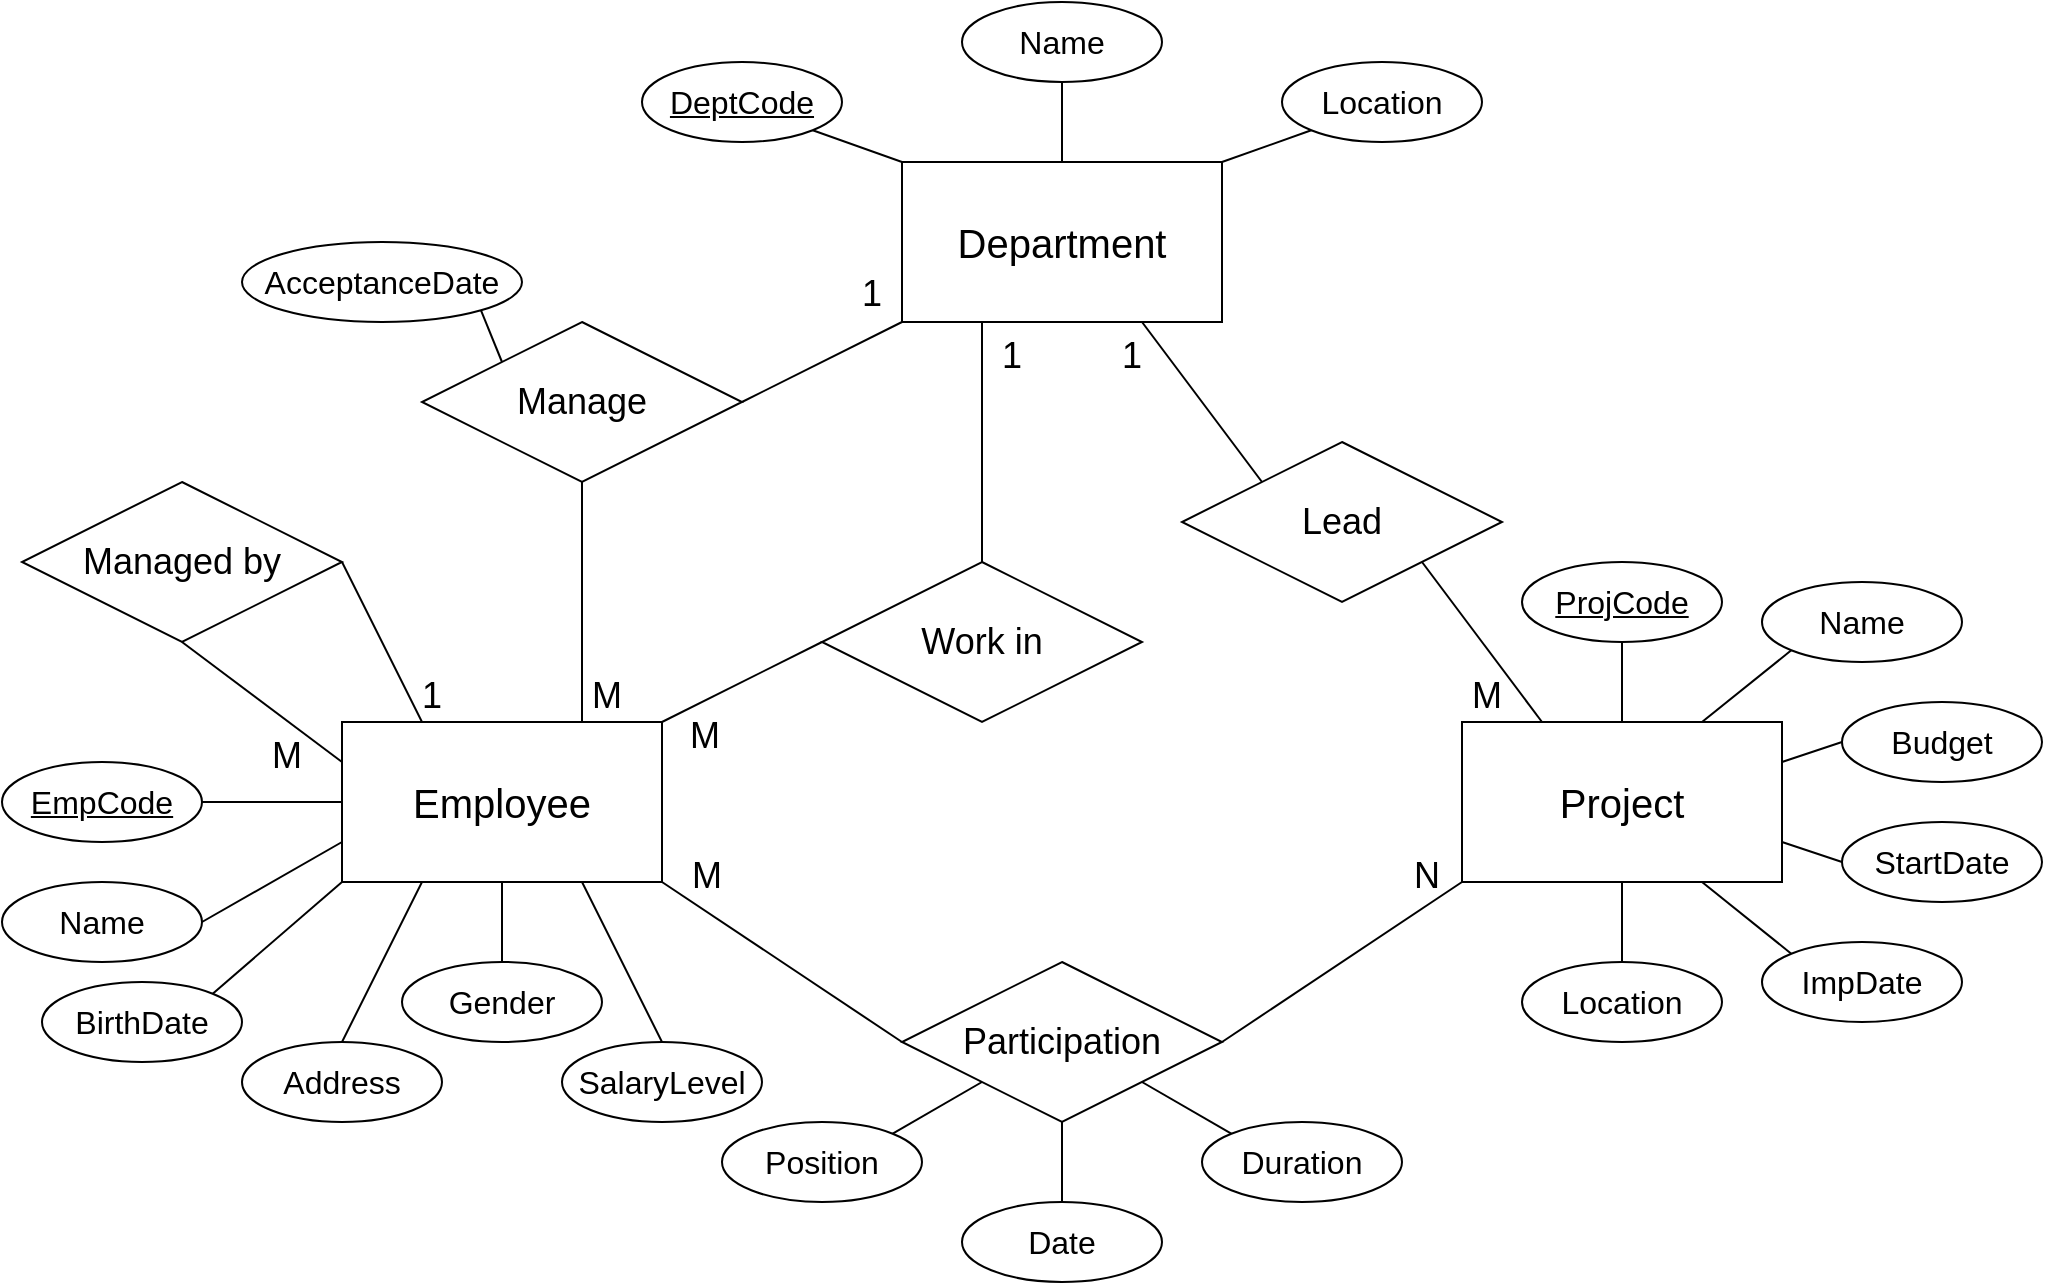 <mxfile version="20.6.0" type="github">
  <diagram id="R2lEEEUBdFMjLlhIrx00" name="Page-1">
    <mxGraphModel dx="1157" dy="705" grid="1" gridSize="10" guides="1" tooltips="1" connect="1" arrows="1" fold="1" page="1" pageScale="1" pageWidth="1169" pageHeight="827" math="0" shadow="0" extFonts="Permanent Marker^https://fonts.googleapis.com/css?family=Permanent+Marker">
      <root>
        <mxCell id="0" />
        <mxCell id="1" parent="0" />
        <mxCell id="7aotdKkFnBZWeoV24bbZ-1" value="Employee" style="whiteSpace=wrap;html=1;align=center;fontSize=20;" vertex="1" parent="1">
          <mxGeometry x="240" y="440" width="160" height="80" as="geometry" />
        </mxCell>
        <mxCell id="7aotdKkFnBZWeoV24bbZ-2" value="Department" style="whiteSpace=wrap;html=1;align=center;fontSize=20;" vertex="1" parent="1">
          <mxGeometry x="520" y="160" width="160" height="80" as="geometry" />
        </mxCell>
        <mxCell id="7aotdKkFnBZWeoV24bbZ-3" value="Project" style="whiteSpace=wrap;html=1;align=center;fontSize=20;" vertex="1" parent="1">
          <mxGeometry x="800" y="440" width="160" height="80" as="geometry" />
        </mxCell>
        <mxCell id="7aotdKkFnBZWeoV24bbZ-4" value="&lt;font style=&quot;font-size: 18px;&quot;&gt;Work in&lt;/font&gt;" style="shape=rhombus;perimeter=rhombusPerimeter;whiteSpace=wrap;html=1;align=center;fontSize=18;" vertex="1" parent="1">
          <mxGeometry x="480" y="360" width="160" height="80" as="geometry" />
        </mxCell>
        <mxCell id="7aotdKkFnBZWeoV24bbZ-5" value="Lead" style="shape=rhombus;perimeter=rhombusPerimeter;whiteSpace=wrap;html=1;align=center;fontSize=18;" vertex="1" parent="1">
          <mxGeometry x="660" y="300" width="160" height="80" as="geometry" />
        </mxCell>
        <mxCell id="7aotdKkFnBZWeoV24bbZ-6" value="" style="endArrow=none;html=1;rounded=0;fontSize=18;exitX=0.5;exitY=0;exitDx=0;exitDy=0;entryX=0.25;entryY=1;entryDx=0;entryDy=0;" edge="1" parent="1" source="7aotdKkFnBZWeoV24bbZ-4" target="7aotdKkFnBZWeoV24bbZ-2">
          <mxGeometry relative="1" as="geometry">
            <mxPoint x="560" y="470" as="sourcePoint" />
            <mxPoint x="720" y="470" as="targetPoint" />
          </mxGeometry>
        </mxCell>
        <mxCell id="7aotdKkFnBZWeoV24bbZ-7" value="1" style="resizable=0;html=1;align=right;verticalAlign=bottom;fontSize=18;" connectable="0" vertex="1" parent="7aotdKkFnBZWeoV24bbZ-6">
          <mxGeometry x="1" relative="1" as="geometry">
            <mxPoint x="20" y="30" as="offset" />
          </mxGeometry>
        </mxCell>
        <mxCell id="7aotdKkFnBZWeoV24bbZ-8" value="" style="endArrow=none;html=1;rounded=0;fontSize=18;exitX=0;exitY=0;exitDx=0;exitDy=0;entryX=0.75;entryY=1;entryDx=0;entryDy=0;" edge="1" parent="1" source="7aotdKkFnBZWeoV24bbZ-5" target="7aotdKkFnBZWeoV24bbZ-2">
          <mxGeometry relative="1" as="geometry">
            <mxPoint x="560" y="470" as="sourcePoint" />
            <mxPoint x="720" y="470" as="targetPoint" />
          </mxGeometry>
        </mxCell>
        <mxCell id="7aotdKkFnBZWeoV24bbZ-9" value="1" style="resizable=0;html=1;align=right;verticalAlign=bottom;fontSize=18;" connectable="0" vertex="1" parent="7aotdKkFnBZWeoV24bbZ-8">
          <mxGeometry x="1" relative="1" as="geometry">
            <mxPoint y="30" as="offset" />
          </mxGeometry>
        </mxCell>
        <mxCell id="7aotdKkFnBZWeoV24bbZ-10" value="" style="endArrow=none;html=1;rounded=0;fontSize=18;entryX=1;entryY=0;entryDx=0;entryDy=0;exitX=0;exitY=0.5;exitDx=0;exitDy=0;" edge="1" parent="1" source="7aotdKkFnBZWeoV24bbZ-4" target="7aotdKkFnBZWeoV24bbZ-1">
          <mxGeometry relative="1" as="geometry">
            <mxPoint x="440" y="414" as="sourcePoint" />
            <mxPoint x="600" y="414" as="targetPoint" />
          </mxGeometry>
        </mxCell>
        <mxCell id="7aotdKkFnBZWeoV24bbZ-11" value="M" style="resizable=0;html=1;align=right;verticalAlign=bottom;fontSize=18;" connectable="0" vertex="1" parent="7aotdKkFnBZWeoV24bbZ-10">
          <mxGeometry x="1" relative="1" as="geometry">
            <mxPoint x="30" y="20" as="offset" />
          </mxGeometry>
        </mxCell>
        <mxCell id="7aotdKkFnBZWeoV24bbZ-12" value="" style="endArrow=none;html=1;rounded=0;fontSize=18;exitX=1;exitY=1;exitDx=0;exitDy=0;entryX=0.25;entryY=0;entryDx=0;entryDy=0;" edge="1" parent="1" source="7aotdKkFnBZWeoV24bbZ-5" target="7aotdKkFnBZWeoV24bbZ-3">
          <mxGeometry relative="1" as="geometry">
            <mxPoint x="570" y="480" as="sourcePoint" />
            <mxPoint x="730" y="480" as="targetPoint" />
          </mxGeometry>
        </mxCell>
        <mxCell id="7aotdKkFnBZWeoV24bbZ-13" value="M" style="resizable=0;html=1;align=right;verticalAlign=bottom;fontSize=18;" connectable="0" vertex="1" parent="7aotdKkFnBZWeoV24bbZ-12">
          <mxGeometry x="1" relative="1" as="geometry">
            <mxPoint x="-20" as="offset" />
          </mxGeometry>
        </mxCell>
        <mxCell id="7aotdKkFnBZWeoV24bbZ-14" value="&lt;font style=&quot;font-size: 18px;&quot;&gt;Managed by&lt;/font&gt;" style="shape=rhombus;perimeter=rhombusPerimeter;whiteSpace=wrap;html=1;align=center;fontSize=18;" vertex="1" parent="1">
          <mxGeometry x="80" y="320" width="160" height="80" as="geometry" />
        </mxCell>
        <mxCell id="7aotdKkFnBZWeoV24bbZ-15" value="" style="endArrow=none;html=1;rounded=0;fontSize=18;exitX=1;exitY=0.5;exitDx=0;exitDy=0;entryX=0.25;entryY=0;entryDx=0;entryDy=0;" edge="1" parent="1" source="7aotdKkFnBZWeoV24bbZ-14" target="7aotdKkFnBZWeoV24bbZ-1">
          <mxGeometry relative="1" as="geometry">
            <mxPoint x="510" y="330" as="sourcePoint" />
            <mxPoint x="570" y="250" as="targetPoint" />
          </mxGeometry>
        </mxCell>
        <mxCell id="7aotdKkFnBZWeoV24bbZ-16" value="1" style="resizable=0;html=1;align=right;verticalAlign=bottom;fontSize=18;" connectable="0" vertex="1" parent="7aotdKkFnBZWeoV24bbZ-15">
          <mxGeometry x="1" relative="1" as="geometry">
            <mxPoint x="10" as="offset" />
          </mxGeometry>
        </mxCell>
        <mxCell id="7aotdKkFnBZWeoV24bbZ-17" value="" style="endArrow=none;html=1;rounded=0;fontSize=18;entryX=0;entryY=0.25;entryDx=0;entryDy=0;exitX=0.5;exitY=1;exitDx=0;exitDy=0;" edge="1" parent="1" source="7aotdKkFnBZWeoV24bbZ-14" target="7aotdKkFnBZWeoV24bbZ-1">
          <mxGeometry relative="1" as="geometry">
            <mxPoint x="430" y="370" as="sourcePoint" />
            <mxPoint x="370" y="450" as="targetPoint" />
          </mxGeometry>
        </mxCell>
        <mxCell id="7aotdKkFnBZWeoV24bbZ-18" value="M" style="resizable=0;html=1;align=right;verticalAlign=bottom;fontSize=18;" connectable="0" vertex="1" parent="7aotdKkFnBZWeoV24bbZ-17">
          <mxGeometry x="1" relative="1" as="geometry">
            <mxPoint x="-20" y="10" as="offset" />
          </mxGeometry>
        </mxCell>
        <mxCell id="7aotdKkFnBZWeoV24bbZ-19" value="&lt;font style=&quot;font-size: 18px;&quot;&gt;Participation&lt;/font&gt;" style="shape=rhombus;perimeter=rhombusPerimeter;whiteSpace=wrap;html=1;align=center;fontSize=18;" vertex="1" parent="1">
          <mxGeometry x="520" y="560" width="160" height="80" as="geometry" />
        </mxCell>
        <mxCell id="7aotdKkFnBZWeoV24bbZ-20" value="" style="endArrow=none;html=1;rounded=0;fontSize=18;entryX=0;entryY=1;entryDx=0;entryDy=0;exitX=1;exitY=0.5;exitDx=0;exitDy=0;" edge="1" parent="1" source="7aotdKkFnBZWeoV24bbZ-19" target="7aotdKkFnBZWeoV24bbZ-3">
          <mxGeometry relative="1" as="geometry">
            <mxPoint x="460" y="580" as="sourcePoint" />
            <mxPoint x="620" y="580" as="targetPoint" />
          </mxGeometry>
        </mxCell>
        <mxCell id="7aotdKkFnBZWeoV24bbZ-21" value="N" style="resizable=0;html=1;align=right;verticalAlign=bottom;fontSize=18;" connectable="0" vertex="1" parent="7aotdKkFnBZWeoV24bbZ-20">
          <mxGeometry x="1" relative="1" as="geometry">
            <mxPoint x="-10" y="10" as="offset" />
          </mxGeometry>
        </mxCell>
        <mxCell id="7aotdKkFnBZWeoV24bbZ-23" value="" style="endArrow=none;html=1;rounded=0;fontSize=18;entryX=1;entryY=1;entryDx=0;entryDy=0;exitX=0;exitY=0.5;exitDx=0;exitDy=0;" edge="1" parent="1" source="7aotdKkFnBZWeoV24bbZ-19" target="7aotdKkFnBZWeoV24bbZ-1">
          <mxGeometry relative="1" as="geometry">
            <mxPoint x="430" y="370" as="sourcePoint" />
            <mxPoint x="370" y="450" as="targetPoint" />
          </mxGeometry>
        </mxCell>
        <mxCell id="7aotdKkFnBZWeoV24bbZ-24" value="M" style="resizable=0;html=1;align=right;verticalAlign=bottom;fontSize=18;" connectable="0" vertex="1" parent="7aotdKkFnBZWeoV24bbZ-23">
          <mxGeometry x="1" relative="1" as="geometry">
            <mxPoint x="30" y="10" as="offset" />
          </mxGeometry>
        </mxCell>
        <mxCell id="7aotdKkFnBZWeoV24bbZ-25" value="Position" style="ellipse;whiteSpace=wrap;html=1;align=center;fontSize=16;" vertex="1" parent="1">
          <mxGeometry x="430" y="640" width="100" height="40" as="geometry" />
        </mxCell>
        <mxCell id="7aotdKkFnBZWeoV24bbZ-26" value="Date" style="ellipse;whiteSpace=wrap;html=1;align=center;fontSize=16;" vertex="1" parent="1">
          <mxGeometry x="550" y="680" width="100" height="40" as="geometry" />
        </mxCell>
        <mxCell id="7aotdKkFnBZWeoV24bbZ-27" value="Duration" style="ellipse;whiteSpace=wrap;html=1;align=center;fontSize=16;" vertex="1" parent="1">
          <mxGeometry x="670" y="640" width="100" height="40" as="geometry" />
        </mxCell>
        <mxCell id="7aotdKkFnBZWeoV24bbZ-28" value="" style="endArrow=none;html=1;rounded=0;fontSize=18;exitX=1;exitY=0;exitDx=0;exitDy=0;entryX=0;entryY=1;entryDx=0;entryDy=0;" edge="1" parent="1" source="7aotdKkFnBZWeoV24bbZ-25" target="7aotdKkFnBZWeoV24bbZ-19">
          <mxGeometry relative="1" as="geometry">
            <mxPoint x="460" y="580" as="sourcePoint" />
            <mxPoint x="620" y="580" as="targetPoint" />
          </mxGeometry>
        </mxCell>
        <mxCell id="7aotdKkFnBZWeoV24bbZ-29" value="" style="endArrow=none;html=1;rounded=0;fontSize=18;exitX=0;exitY=0;exitDx=0;exitDy=0;entryX=1;entryY=1;entryDx=0;entryDy=0;" edge="1" parent="1" source="7aotdKkFnBZWeoV24bbZ-27" target="7aotdKkFnBZWeoV24bbZ-19">
          <mxGeometry relative="1" as="geometry">
            <mxPoint x="649.995" y="639.998" as="sourcePoint" />
            <mxPoint x="694.64" y="614.14" as="targetPoint" />
          </mxGeometry>
        </mxCell>
        <mxCell id="7aotdKkFnBZWeoV24bbZ-30" value="" style="endArrow=none;html=1;rounded=0;fontSize=18;exitX=0.5;exitY=1;exitDx=0;exitDy=0;entryX=0.5;entryY=0;entryDx=0;entryDy=0;" edge="1" parent="1" source="7aotdKkFnBZWeoV24bbZ-19" target="7aotdKkFnBZWeoV24bbZ-26">
          <mxGeometry relative="1" as="geometry">
            <mxPoint x="460" y="580" as="sourcePoint" />
            <mxPoint x="620" y="580" as="targetPoint" />
          </mxGeometry>
        </mxCell>
        <mxCell id="7aotdKkFnBZWeoV24bbZ-31" value="Manage" style="shape=rhombus;perimeter=rhombusPerimeter;whiteSpace=wrap;html=1;align=center;fontSize=18;" vertex="1" parent="1">
          <mxGeometry x="280" y="240" width="160" height="80" as="geometry" />
        </mxCell>
        <mxCell id="7aotdKkFnBZWeoV24bbZ-32" value="" style="endArrow=none;html=1;rounded=0;fontSize=18;exitX=0.5;exitY=1;exitDx=0;exitDy=0;entryX=0.75;entryY=0;entryDx=0;entryDy=0;" edge="1" parent="1" source="7aotdKkFnBZWeoV24bbZ-31" target="7aotdKkFnBZWeoV24bbZ-1">
          <mxGeometry relative="1" as="geometry">
            <mxPoint x="440" y="380" as="sourcePoint" />
            <mxPoint x="360" y="410" as="targetPoint" />
          </mxGeometry>
        </mxCell>
        <mxCell id="7aotdKkFnBZWeoV24bbZ-33" value="M" style="resizable=0;html=1;align=right;verticalAlign=bottom;fontSize=18;" connectable="0" vertex="1" parent="7aotdKkFnBZWeoV24bbZ-32">
          <mxGeometry x="1" relative="1" as="geometry">
            <mxPoint x="20" as="offset" />
          </mxGeometry>
        </mxCell>
        <mxCell id="7aotdKkFnBZWeoV24bbZ-34" value="" style="endArrow=none;html=1;rounded=0;fontSize=18;exitX=1;exitY=0.5;exitDx=0;exitDy=0;entryX=0;entryY=1;entryDx=0;entryDy=0;" edge="1" parent="1" source="7aotdKkFnBZWeoV24bbZ-31" target="7aotdKkFnBZWeoV24bbZ-2">
          <mxGeometry relative="1" as="geometry">
            <mxPoint x="460" y="370" as="sourcePoint" />
            <mxPoint x="620" y="370" as="targetPoint" />
          </mxGeometry>
        </mxCell>
        <mxCell id="7aotdKkFnBZWeoV24bbZ-35" value="1" style="resizable=0;html=1;align=right;verticalAlign=bottom;fontSize=18;" connectable="0" vertex="1" parent="7aotdKkFnBZWeoV24bbZ-34">
          <mxGeometry x="1" relative="1" as="geometry">
            <mxPoint x="-10" as="offset" />
          </mxGeometry>
        </mxCell>
        <mxCell id="7aotdKkFnBZWeoV24bbZ-36" value="AcceptanceDate" style="ellipse;whiteSpace=wrap;html=1;align=center;fontSize=16;" vertex="1" parent="1">
          <mxGeometry x="190" y="200" width="140" height="40" as="geometry" />
        </mxCell>
        <mxCell id="7aotdKkFnBZWeoV24bbZ-37" value="" style="endArrow=none;html=1;rounded=0;fontSize=18;exitX=0;exitY=0;exitDx=0;exitDy=0;entryX=1;entryY=1;entryDx=0;entryDy=0;" edge="1" parent="1" source="7aotdKkFnBZWeoV24bbZ-31" target="7aotdKkFnBZWeoV24bbZ-36">
          <mxGeometry relative="1" as="geometry">
            <mxPoint x="460" y="370" as="sourcePoint" />
            <mxPoint x="620" y="370" as="targetPoint" />
          </mxGeometry>
        </mxCell>
        <mxCell id="7aotdKkFnBZWeoV24bbZ-38" value="Name" style="ellipse;whiteSpace=wrap;html=1;align=center;fontSize=16;" vertex="1" parent="1">
          <mxGeometry x="550" y="80" width="100" height="40" as="geometry" />
        </mxCell>
        <mxCell id="7aotdKkFnBZWeoV24bbZ-40" value="Location" style="ellipse;whiteSpace=wrap;html=1;align=center;fontSize=16;" vertex="1" parent="1">
          <mxGeometry x="710" y="110" width="100" height="40" as="geometry" />
        </mxCell>
        <mxCell id="7aotdKkFnBZWeoV24bbZ-41" value="" style="endArrow=none;html=1;rounded=0;fontSize=16;entryX=0;entryY=0;entryDx=0;entryDy=0;exitX=1;exitY=1;exitDx=0;exitDy=0;" edge="1" parent="1" source="7aotdKkFnBZWeoV24bbZ-45" target="7aotdKkFnBZWeoV24bbZ-2">
          <mxGeometry relative="1" as="geometry">
            <mxPoint x="475" y="170" as="sourcePoint" />
            <mxPoint x="620" y="370" as="targetPoint" />
          </mxGeometry>
        </mxCell>
        <mxCell id="7aotdKkFnBZWeoV24bbZ-42" value="" style="endArrow=none;html=1;rounded=0;fontSize=16;exitX=0.5;exitY=0;exitDx=0;exitDy=0;entryX=0.5;entryY=1;entryDx=0;entryDy=0;" edge="1" parent="1" source="7aotdKkFnBZWeoV24bbZ-2" target="7aotdKkFnBZWeoV24bbZ-38">
          <mxGeometry relative="1" as="geometry">
            <mxPoint x="460" y="370" as="sourcePoint" />
            <mxPoint x="620" y="370" as="targetPoint" />
          </mxGeometry>
        </mxCell>
        <mxCell id="7aotdKkFnBZWeoV24bbZ-43" value="" style="endArrow=none;html=1;rounded=0;fontSize=16;exitX=1;exitY=0;exitDx=0;exitDy=0;entryX=0;entryY=1;entryDx=0;entryDy=0;" edge="1" parent="1" source="7aotdKkFnBZWeoV24bbZ-2" target="7aotdKkFnBZWeoV24bbZ-40">
          <mxGeometry relative="1" as="geometry">
            <mxPoint x="460" y="370" as="sourcePoint" />
            <mxPoint x="620" y="370" as="targetPoint" />
          </mxGeometry>
        </mxCell>
        <mxCell id="7aotdKkFnBZWeoV24bbZ-45" value="DeptCode" style="ellipse;whiteSpace=wrap;html=1;align=center;fontStyle=4;fontSize=16;" vertex="1" parent="1">
          <mxGeometry x="390" y="110" width="100" height="40" as="geometry" />
        </mxCell>
        <mxCell id="7aotdKkFnBZWeoV24bbZ-46" value="ProjCode" style="ellipse;whiteSpace=wrap;html=1;align=center;fontStyle=4;fontSize=16;" vertex="1" parent="1">
          <mxGeometry x="830" y="360" width="100" height="40" as="geometry" />
        </mxCell>
        <mxCell id="7aotdKkFnBZWeoV24bbZ-47" value="Name" style="ellipse;whiteSpace=wrap;html=1;align=center;fontSize=16;" vertex="1" parent="1">
          <mxGeometry x="950" y="370" width="100" height="40" as="geometry" />
        </mxCell>
        <mxCell id="7aotdKkFnBZWeoV24bbZ-48" value="Budget" style="ellipse;whiteSpace=wrap;html=1;align=center;fontSize=16;" vertex="1" parent="1">
          <mxGeometry x="990" y="430" width="100" height="40" as="geometry" />
        </mxCell>
        <mxCell id="7aotdKkFnBZWeoV24bbZ-49" value="StartDate" style="ellipse;whiteSpace=wrap;html=1;align=center;fontSize=16;" vertex="1" parent="1">
          <mxGeometry x="990" y="490" width="100" height="40" as="geometry" />
        </mxCell>
        <mxCell id="7aotdKkFnBZWeoV24bbZ-50" value="ImpDate" style="ellipse;whiteSpace=wrap;html=1;align=center;fontSize=16;" vertex="1" parent="1">
          <mxGeometry x="950" y="550" width="100" height="40" as="geometry" />
        </mxCell>
        <mxCell id="7aotdKkFnBZWeoV24bbZ-51" value="Location" style="ellipse;whiteSpace=wrap;html=1;align=center;fontSize=16;" vertex="1" parent="1">
          <mxGeometry x="830" y="560" width="100" height="40" as="geometry" />
        </mxCell>
        <mxCell id="7aotdKkFnBZWeoV24bbZ-52" value="" style="endArrow=none;html=1;rounded=0;fontSize=16;exitX=0.5;exitY=0;exitDx=0;exitDy=0;entryX=0.5;entryY=1;entryDx=0;entryDy=0;" edge="1" parent="1" source="7aotdKkFnBZWeoV24bbZ-3" target="7aotdKkFnBZWeoV24bbZ-46">
          <mxGeometry relative="1" as="geometry">
            <mxPoint x="680" y="370" as="sourcePoint" />
            <mxPoint x="840" y="370" as="targetPoint" />
          </mxGeometry>
        </mxCell>
        <mxCell id="7aotdKkFnBZWeoV24bbZ-53" value="" style="endArrow=none;html=1;rounded=0;fontSize=16;entryX=0;entryY=1;entryDx=0;entryDy=0;" edge="1" parent="1" target="7aotdKkFnBZWeoV24bbZ-47">
          <mxGeometry relative="1" as="geometry">
            <mxPoint x="920" y="440" as="sourcePoint" />
            <mxPoint x="1080" y="440" as="targetPoint" />
          </mxGeometry>
        </mxCell>
        <mxCell id="7aotdKkFnBZWeoV24bbZ-54" value="" style="endArrow=none;html=1;rounded=0;fontSize=16;exitX=1;exitY=0.25;exitDx=0;exitDy=0;entryX=0;entryY=0.5;entryDx=0;entryDy=0;" edge="1" parent="1" source="7aotdKkFnBZWeoV24bbZ-3" target="7aotdKkFnBZWeoV24bbZ-48">
          <mxGeometry relative="1" as="geometry">
            <mxPoint x="980" y="480" as="sourcePoint" />
            <mxPoint x="1140" y="480" as="targetPoint" />
          </mxGeometry>
        </mxCell>
        <mxCell id="7aotdKkFnBZWeoV24bbZ-55" value="" style="endArrow=none;html=1;rounded=0;fontSize=16;exitX=1;exitY=0.75;exitDx=0;exitDy=0;entryX=0;entryY=0.5;entryDx=0;entryDy=0;" edge="1" parent="1" source="7aotdKkFnBZWeoV24bbZ-3" target="7aotdKkFnBZWeoV24bbZ-49">
          <mxGeometry relative="1" as="geometry">
            <mxPoint x="680" y="370" as="sourcePoint" />
            <mxPoint x="840" y="370" as="targetPoint" />
          </mxGeometry>
        </mxCell>
        <mxCell id="7aotdKkFnBZWeoV24bbZ-56" value="" style="endArrow=none;html=1;rounded=0;fontSize=16;exitX=0.75;exitY=1;exitDx=0;exitDy=0;entryX=0;entryY=0;entryDx=0;entryDy=0;" edge="1" parent="1" source="7aotdKkFnBZWeoV24bbZ-3" target="7aotdKkFnBZWeoV24bbZ-50">
          <mxGeometry relative="1" as="geometry">
            <mxPoint x="680" y="370" as="sourcePoint" />
            <mxPoint x="840" y="370" as="targetPoint" />
          </mxGeometry>
        </mxCell>
        <mxCell id="7aotdKkFnBZWeoV24bbZ-57" value="" style="endArrow=none;html=1;rounded=0;fontSize=16;exitX=0.5;exitY=1;exitDx=0;exitDy=0;entryX=0.5;entryY=0;entryDx=0;entryDy=0;" edge="1" parent="1" source="7aotdKkFnBZWeoV24bbZ-3" target="7aotdKkFnBZWeoV24bbZ-51">
          <mxGeometry relative="1" as="geometry">
            <mxPoint x="680" y="370" as="sourcePoint" />
            <mxPoint x="840" y="370" as="targetPoint" />
          </mxGeometry>
        </mxCell>
        <mxCell id="7aotdKkFnBZWeoV24bbZ-58" value="EmpCode" style="ellipse;whiteSpace=wrap;html=1;align=center;fontStyle=4;fontSize=16;" vertex="1" parent="1">
          <mxGeometry x="70" y="460" width="100" height="40" as="geometry" />
        </mxCell>
        <mxCell id="7aotdKkFnBZWeoV24bbZ-59" value="" style="endArrow=none;html=1;rounded=0;fontSize=16;exitX=1;exitY=0.5;exitDx=0;exitDy=0;entryX=0;entryY=0.5;entryDx=0;entryDy=0;" edge="1" parent="1" source="7aotdKkFnBZWeoV24bbZ-58" target="7aotdKkFnBZWeoV24bbZ-1">
          <mxGeometry relative="1" as="geometry">
            <mxPoint x="360" y="480" as="sourcePoint" />
            <mxPoint x="240" y="500" as="targetPoint" />
          </mxGeometry>
        </mxCell>
        <mxCell id="7aotdKkFnBZWeoV24bbZ-60" value="Name" style="ellipse;whiteSpace=wrap;html=1;align=center;fontSize=16;" vertex="1" parent="1">
          <mxGeometry x="70" y="520" width="100" height="40" as="geometry" />
        </mxCell>
        <mxCell id="7aotdKkFnBZWeoV24bbZ-61" value="BirthDate" style="ellipse;whiteSpace=wrap;html=1;align=center;fontSize=16;" vertex="1" parent="1">
          <mxGeometry x="90" y="570" width="100" height="40" as="geometry" />
        </mxCell>
        <mxCell id="7aotdKkFnBZWeoV24bbZ-63" value="Address" style="ellipse;whiteSpace=wrap;html=1;align=center;fontSize=16;" vertex="1" parent="1">
          <mxGeometry x="190" y="600" width="100" height="40" as="geometry" />
        </mxCell>
        <mxCell id="7aotdKkFnBZWeoV24bbZ-64" value="Gender" style="ellipse;whiteSpace=wrap;html=1;align=center;fontSize=16;" vertex="1" parent="1">
          <mxGeometry x="270" y="560" width="100" height="40" as="geometry" />
        </mxCell>
        <mxCell id="7aotdKkFnBZWeoV24bbZ-65" value="SalaryLevel" style="ellipse;whiteSpace=wrap;html=1;align=center;fontSize=16;" vertex="1" parent="1">
          <mxGeometry x="350" y="600" width="100" height="40" as="geometry" />
        </mxCell>
        <mxCell id="7aotdKkFnBZWeoV24bbZ-66" value="" style="endArrow=none;html=1;rounded=0;fontSize=16;exitX=1;exitY=0.5;exitDx=0;exitDy=0;entryX=0;entryY=0.75;entryDx=0;entryDy=0;" edge="1" parent="1" source="7aotdKkFnBZWeoV24bbZ-60" target="7aotdKkFnBZWeoV24bbZ-1">
          <mxGeometry relative="1" as="geometry">
            <mxPoint x="360" y="480" as="sourcePoint" />
            <mxPoint x="520" y="480" as="targetPoint" />
          </mxGeometry>
        </mxCell>
        <mxCell id="7aotdKkFnBZWeoV24bbZ-67" value="" style="endArrow=none;html=1;rounded=0;fontSize=16;exitX=1;exitY=0;exitDx=0;exitDy=0;entryX=0;entryY=1;entryDx=0;entryDy=0;" edge="1" parent="1" source="7aotdKkFnBZWeoV24bbZ-61" target="7aotdKkFnBZWeoV24bbZ-1">
          <mxGeometry relative="1" as="geometry">
            <mxPoint x="360" y="480" as="sourcePoint" />
            <mxPoint x="520" y="480" as="targetPoint" />
          </mxGeometry>
        </mxCell>
        <mxCell id="7aotdKkFnBZWeoV24bbZ-68" value="" style="endArrow=none;html=1;rounded=0;fontSize=16;exitX=0.5;exitY=0;exitDx=0;exitDy=0;entryX=0.25;entryY=1;entryDx=0;entryDy=0;" edge="1" parent="1" source="7aotdKkFnBZWeoV24bbZ-63" target="7aotdKkFnBZWeoV24bbZ-1">
          <mxGeometry relative="1" as="geometry">
            <mxPoint x="360" y="480" as="sourcePoint" />
            <mxPoint x="520" y="480" as="targetPoint" />
          </mxGeometry>
        </mxCell>
        <mxCell id="7aotdKkFnBZWeoV24bbZ-69" value="" style="endArrow=none;html=1;rounded=0;fontSize=16;exitX=0.5;exitY=0;exitDx=0;exitDy=0;entryX=0.5;entryY=1;entryDx=0;entryDy=0;" edge="1" parent="1" source="7aotdKkFnBZWeoV24bbZ-64" target="7aotdKkFnBZWeoV24bbZ-1">
          <mxGeometry relative="1" as="geometry">
            <mxPoint x="360" y="480" as="sourcePoint" />
            <mxPoint x="520" y="480" as="targetPoint" />
          </mxGeometry>
        </mxCell>
        <mxCell id="7aotdKkFnBZWeoV24bbZ-70" value="" style="endArrow=none;html=1;rounded=0;fontSize=16;exitX=0.5;exitY=0;exitDx=0;exitDy=0;entryX=0.75;entryY=1;entryDx=0;entryDy=0;" edge="1" parent="1" source="7aotdKkFnBZWeoV24bbZ-65" target="7aotdKkFnBZWeoV24bbZ-1">
          <mxGeometry relative="1" as="geometry">
            <mxPoint x="360" y="480" as="sourcePoint" />
            <mxPoint x="520" y="480" as="targetPoint" />
          </mxGeometry>
        </mxCell>
      </root>
    </mxGraphModel>
  </diagram>
</mxfile>

